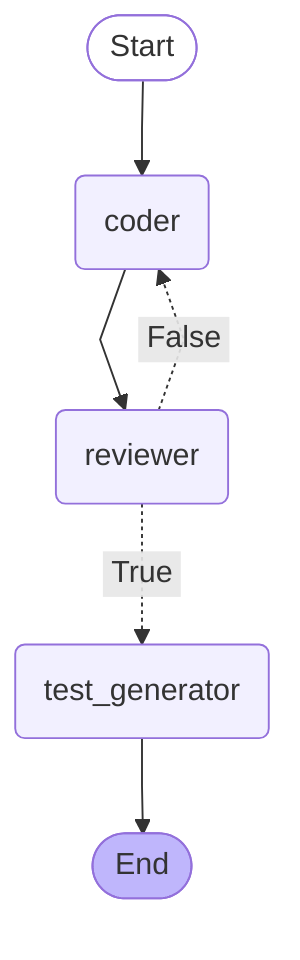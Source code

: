 ---
config:
  flowchart:
    curve: linear
---
graph TD;
	Start([<p>Start</p>]):::first
	coder(coder)
	reviewer(reviewer)
	test_generator(test_generator)
	End([<p>End</p>]):::last
	Start --> coder;
	coder --> reviewer;
	test_generator --> End;
	reviewer -. &nbsp;False&nbsp; .-> coder;
	reviewer -. &nbsp;True&nbsp; .-> test_generator;
	classDef default fill:#f2f0ff,line-height:1.2
	classDef first fill-opacity:0
	classDef last fill:#bfb6fc